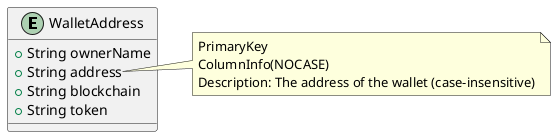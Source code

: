 @startuml
entity WalletAddress {
    +String ownerName
    +String address
    +String blockchain
    +String token
}

' Annotations and additional metadata
note right of WalletAddress::address
  PrimaryKey
  ColumnInfo(NOCASE)
  Description: The address of the wallet (case-insensitive)
end note
@enduml
